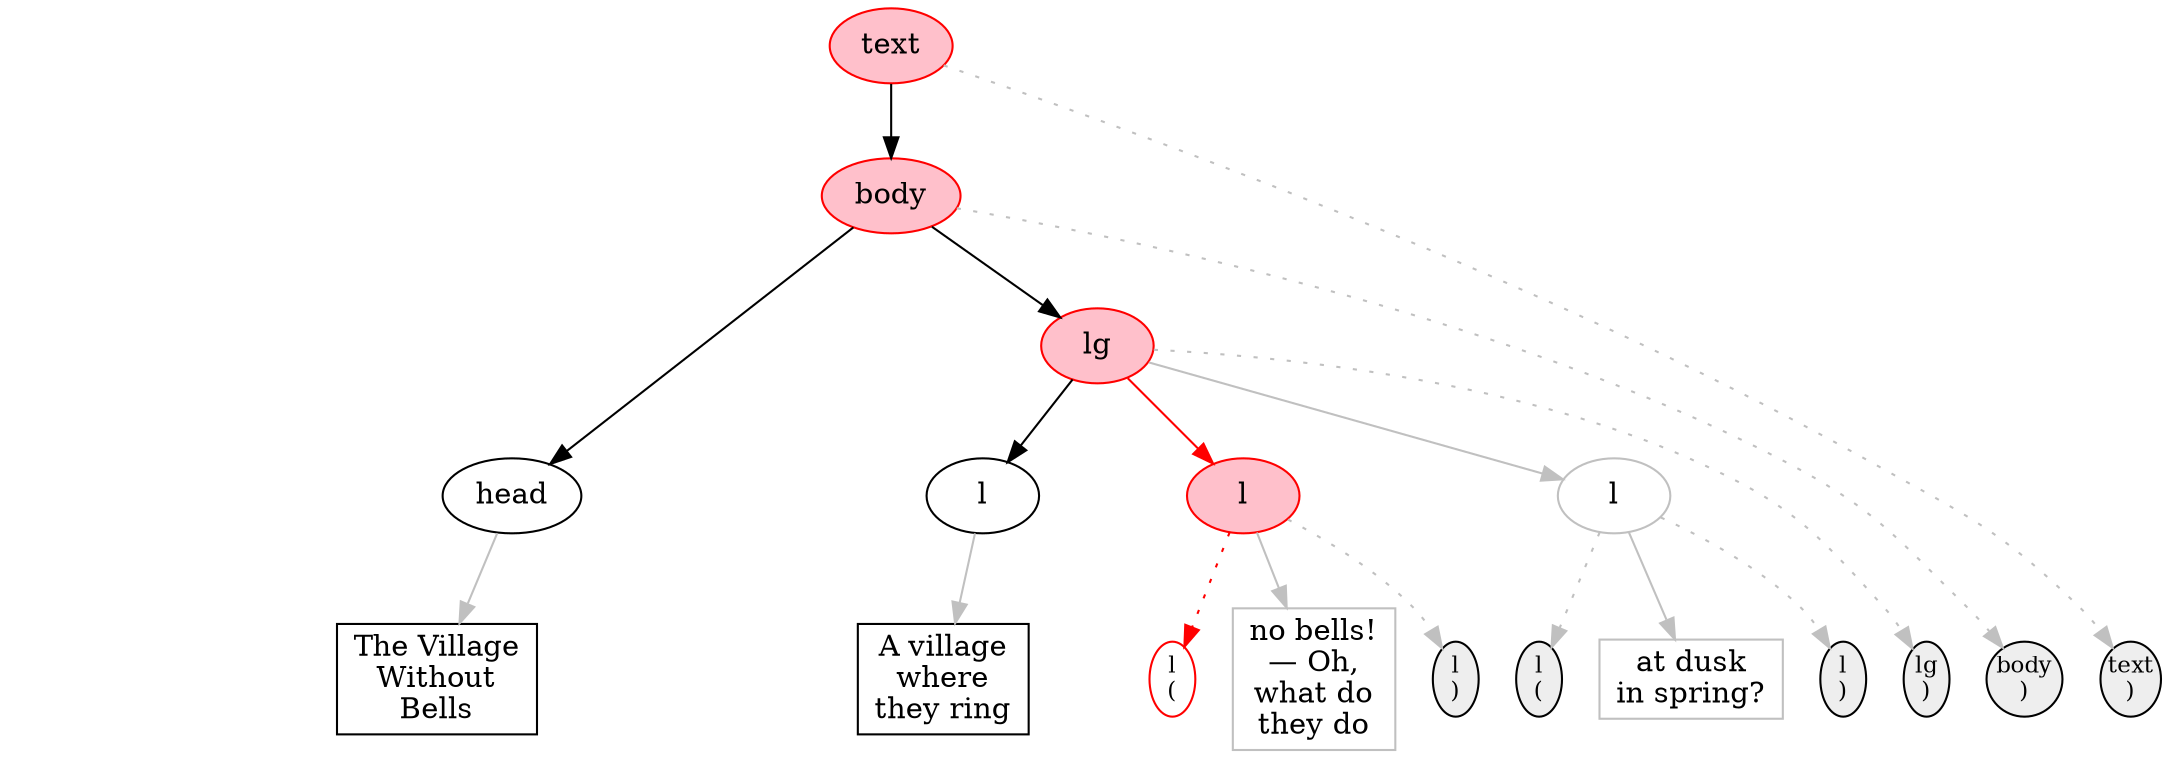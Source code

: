 digraph { 
  node [ordering=out]; 
  subgraph { 
    rank=same; 
start_text_10 [label="text\n(", shape=ellipse, width=0.3, fontsize=11, margin=0, color=transparent, style=invis];
end_text_10 [label="text\n)", shape=ellipse, width=0.3, fontsize=11, margin=0, color=black, style=filled, fillcolor="#EEEEEE"];
start_body_10 [label="body\n(", shape=ellipse, width=0.3, fontsize=11, margin=0, color=transparent, style=invis];
end_body_10 [label="body\n)", shape=ellipse, width=0.3, fontsize=11, margin=0, color=black, style=filled, fillcolor="#EEEEEE"];
start_head_10 [label="head\n(", shape=ellipse, width=0.3, fontsize=11, margin=0, color=transparent, style=invis];
end_head_10 [label="head\n)", shape=ellipse, width=0.3, fontsize=11, margin=0, color=transparent, style=invis];
pcd7 [shape=box, label="The Village\nWithout\nBells"color=black];
start_lg_11 [label="lg\n(", shape=ellipse, width=0.3, fontsize=11, margin=0, color=transparent, style=invis];
end_lg_11 [label="lg\n)", shape=ellipse, width=0.3, fontsize=11, margin=0, color=black, style=filled, fillcolor="#EEEEEE"];
start_l_11 [label="l\n(", shape=ellipse, width=0.3, fontsize=11, margin=0, color=transparent, style=invis];
end_l_11 [label="l\n)", shape=ellipse, width=0.3, fontsize=11, margin=0, color=transparent, style=invis];
pcd8 [shape=box, label="A village\nwhere\nthey ring"color=black];
start_l_12 [label="l\n(", shape=ellipse, width=0.3, fontsize=11, margin=0, color=red];
end_l_12 [label="l\n)", shape=ellipse, width=0.3, fontsize=11, margin=0, color=black, style=filled, fillcolor="#EEEEEE"];
pcd9 [shape=box, label="no bells!\n— Oh,\nwhat do\nthey do"color=gray];
start_l_13 [label="l\n(", shape=ellipse, width=0.3, fontsize=11, margin=0, color=black, style=filled, fillcolor="#EEEEEE"];
end_l_13 [label="l\n)", shape=ellipse, width=0.3, fontsize=11, margin=0, color=black, style=filled, fillcolor="#EEEEEE"];
pcd10 [shape=box, label="at dusk\nin spring?"color=gray];
  } 

text_10 [label=text, color=red, shape=oval, style=filled, fillcolor=pink]; 
body_10 [label=body, color=red, shape=oval, style=filled, fillcolor=pink]; 
head_10 [label=head, color=black, shape=oval]; 
lg_11 [label=lg, color=red, shape=oval, style=filled, fillcolor=pink]; 
l_11 [label=l, color=black, shape=oval]; 
l_12 [label=l, color=red, shape=oval, style=filled, fillcolor=pink]; 
l_13 [label=l, color=gray, shape=oval]; 

text_10 -> start_text_10 [style=invis, arrowhead=none];
text_10 -> body_10 [color=black];
text_10 -> end_text_10 [color=gray, style=dotted];
body_10 -> start_body_10 [style=invis, arrowhead=none];
body_10 -> head_10 [color=black];
body_10 -> lg_11 [color=black];
body_10 -> end_body_10 [color=gray, style=dotted];
head_10 -> start_head_10 [style=invis, arrowhead=none];
head_10 -> pcd7 [color=gray];
head_10 -> end_head_10 [style=invis, arrowhead=none];
lg_11 -> start_lg_11 [style=invis, arrowhead=none];
lg_11 -> l_11 [color=black];
lg_11 -> l_12 [color=red];
lg_11 -> l_13 [color=gray];
lg_11 -> end_lg_11 [color=gray, style=dotted];
l_11 -> start_l_11 [style=invis, arrowhead=none];
l_11 -> pcd8 [color=gray];
l_11 -> end_l_11 [style=invis, arrowhead=none];
l_12 -> start_l_12 [color=red, style=dotted];
l_12 -> pcd9 [color=gray];
l_12 -> end_l_12 [color=gray, style=dotted];
l_13 -> start_l_13 [color=gray, style=dotted];
l_13 -> pcd10 [color=gray];
l_13 -> end_l_13 [color=gray, style=dotted];
}
